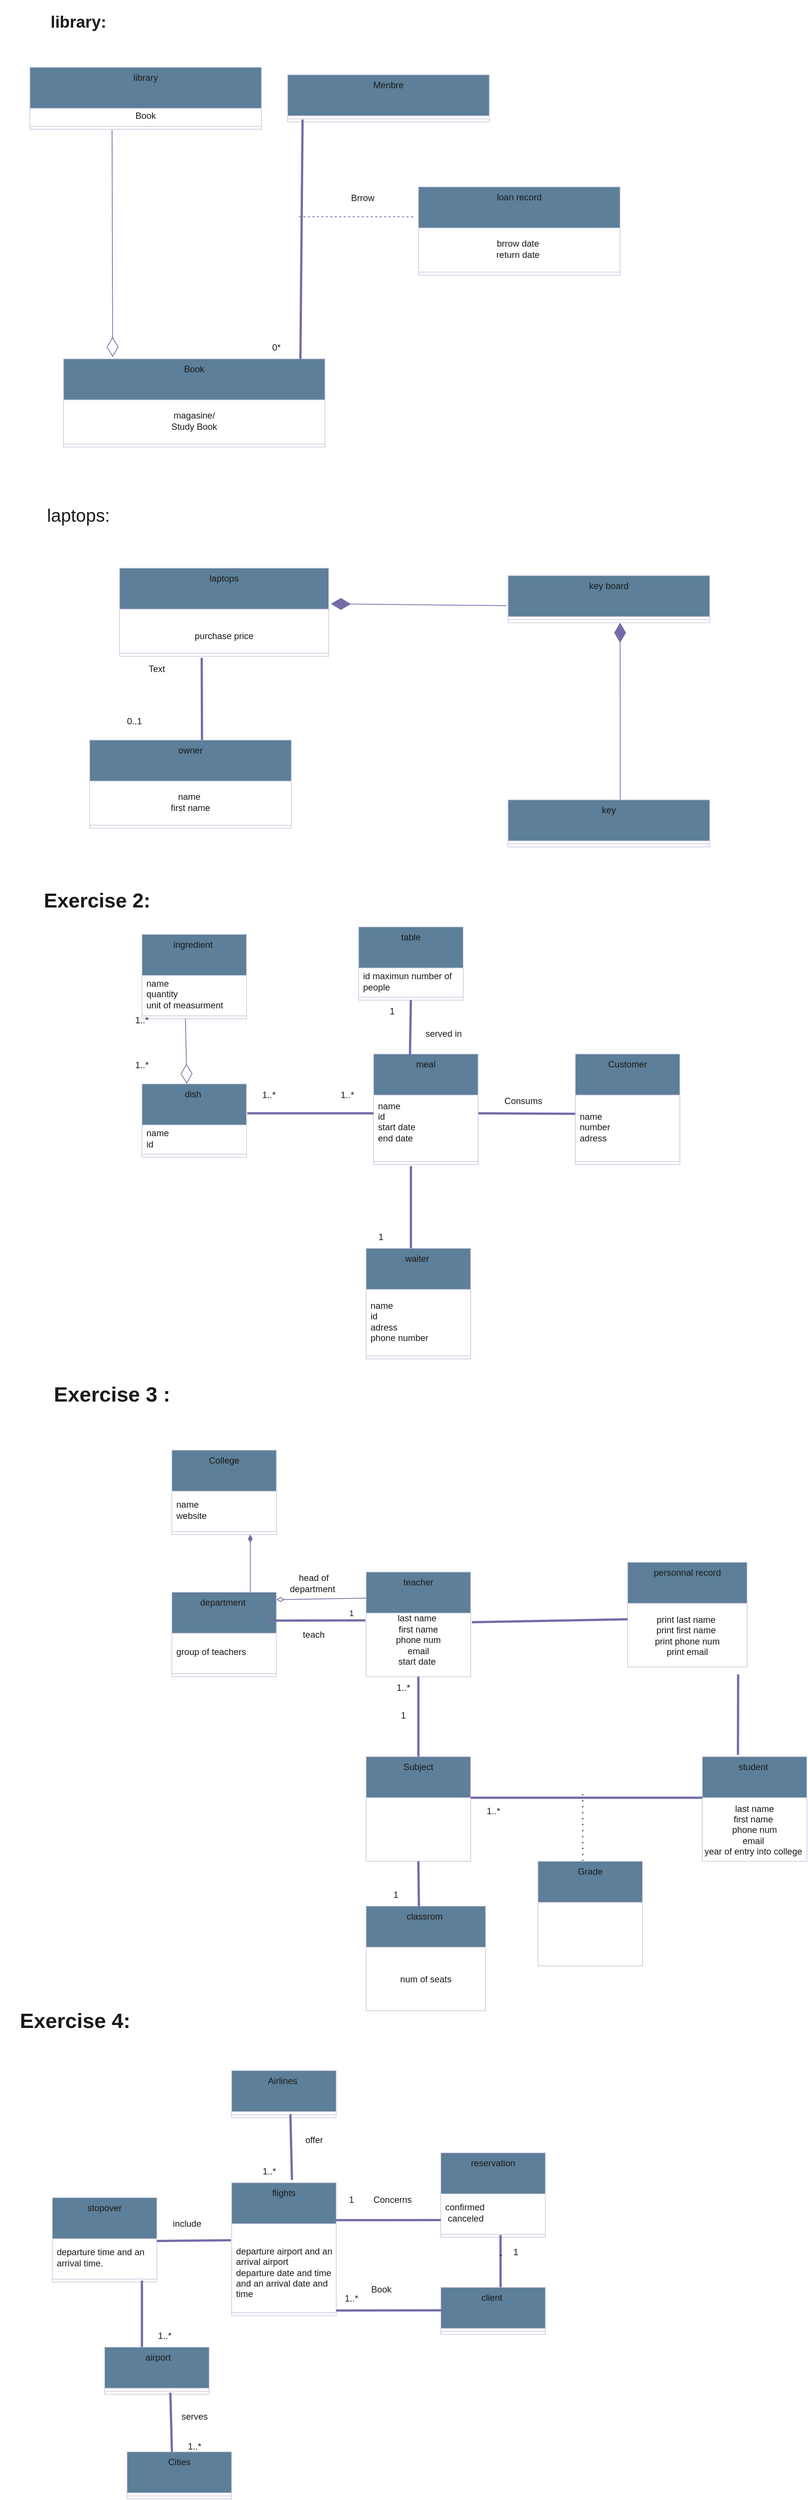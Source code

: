 <mxfile version="28.1.2">
  <diagram name="Page-1" id="MTLl3sZyxJ7mdpb-O7oY">
    <mxGraphModel dx="1294" dy="912" grid="1" gridSize="10" guides="1" tooltips="1" connect="1" arrows="1" fold="1" page="1" pageScale="1" pageWidth="22200" pageHeight="11600" math="0" shadow="0">
      <root>
        <mxCell id="0" />
        <mxCell id="1" parent="0" />
        <mxCell id="fNg0JsLdywj-r3i3CZQy-13" value="library" style="swimlane;fontStyle=0;align=center;verticalAlign=top;childLayout=stackLayout;horizontal=1;startSize=55;horizontalStack=0;resizeParent=1;resizeParentMax=0;resizeLast=0;collapsible=0;marginBottom=0;html=1;whiteSpace=wrap;labelBackgroundColor=none;fillColor=#5D7F99;strokeColor=#D0CEE2;fontColor=#1A1A1A;" vertex="1" parent="1">
          <mxGeometry x="450" y="160" width="310" height="83" as="geometry" />
        </mxCell>
        <mxCell id="fNg0JsLdywj-r3i3CZQy-14" value="Book" style="text;html=1;strokeColor=none;fillColor=none;align=center;verticalAlign=middle;spacingLeft=4;spacingRight=4;overflow=hidden;rotatable=0;points=[[0,0.5],[1,0.5]];portConstraint=eastwest;whiteSpace=wrap;labelBackgroundColor=none;fontColor=#1A1A1A;" vertex="1" parent="fNg0JsLdywj-r3i3CZQy-13">
          <mxGeometry y="55" width="310" height="20" as="geometry" />
        </mxCell>
        <mxCell id="fNg0JsLdywj-r3i3CZQy-18" value="" style="line;strokeWidth=1;fillColor=none;align=left;verticalAlign=middle;spacingTop=-1;spacingLeft=3;spacingRight=3;rotatable=0;labelPosition=right;points=[];portConstraint=eastwest;labelBackgroundColor=none;strokeColor=#D0CEE2;fontColor=#1A1A1A;" vertex="1" parent="fNg0JsLdywj-r3i3CZQy-13">
          <mxGeometry y="75" width="310" height="8" as="geometry" />
        </mxCell>
        <mxCell id="fNg0JsLdywj-r3i3CZQy-31" value="Book" style="swimlane;fontStyle=0;align=center;verticalAlign=top;childLayout=stackLayout;horizontal=1;startSize=55;horizontalStack=0;resizeParent=1;resizeParentMax=0;resizeLast=0;collapsible=0;marginBottom=0;html=1;whiteSpace=wrap;labelBackgroundColor=none;fillColor=#5D7F99;strokeColor=#D0CEE2;fontColor=#1A1A1A;" vertex="1" parent="1">
          <mxGeometry x="495" y="550" width="350" height="118" as="geometry" />
        </mxCell>
        <mxCell id="fNg0JsLdywj-r3i3CZQy-32" value="magasine/&lt;div&gt;Study Book&lt;/div&gt;" style="text;html=1;strokeColor=none;fillColor=none;align=center;verticalAlign=middle;spacingLeft=4;spacingRight=4;overflow=hidden;rotatable=0;points=[[0,0.5],[1,0.5]];portConstraint=eastwest;whiteSpace=wrap;labelBackgroundColor=none;fontColor=#1A1A1A;" vertex="1" parent="fNg0JsLdywj-r3i3CZQy-31">
          <mxGeometry y="55" width="350" height="55" as="geometry" />
        </mxCell>
        <mxCell id="fNg0JsLdywj-r3i3CZQy-33" value="" style="line;strokeWidth=1;fillColor=none;align=left;verticalAlign=middle;spacingTop=-1;spacingLeft=3;spacingRight=3;rotatable=0;labelPosition=right;points=[];portConstraint=eastwest;labelBackgroundColor=none;strokeColor=#D0CEE2;fontColor=#1A1A1A;" vertex="1" parent="fNg0JsLdywj-r3i3CZQy-31">
          <mxGeometry y="110" width="350" height="8" as="geometry" />
        </mxCell>
        <mxCell id="fNg0JsLdywj-r3i3CZQy-36" value="Menbre" style="swimlane;fontStyle=0;align=center;verticalAlign=top;childLayout=stackLayout;horizontal=1;startSize=55;horizontalStack=0;resizeParent=1;resizeParentMax=0;resizeLast=0;collapsible=0;marginBottom=0;html=1;whiteSpace=wrap;labelBackgroundColor=none;fillColor=#5D7F99;strokeColor=#D0CEE2;fontColor=#1A1A1A;" vertex="1" parent="1">
          <mxGeometry x="795" y="170" width="270" height="63" as="geometry" />
        </mxCell>
        <mxCell id="fNg0JsLdywj-r3i3CZQy-38" value="" style="line;strokeWidth=1;fillColor=none;align=left;verticalAlign=middle;spacingTop=-1;spacingLeft=3;spacingRight=3;rotatable=0;labelPosition=right;points=[];portConstraint=eastwest;labelBackgroundColor=none;strokeColor=#D0CEE2;fontColor=#1A1A1A;" vertex="1" parent="fNg0JsLdywj-r3i3CZQy-36">
          <mxGeometry y="55" width="270" height="8" as="geometry" />
        </mxCell>
        <mxCell id="fNg0JsLdywj-r3i3CZQy-43" value="" style="endArrow=none;startArrow=none;endFill=0;startFill=0;endSize=8;html=1;verticalAlign=bottom;labelBackgroundColor=none;strokeWidth=3;rounded=0;entryX=0.074;entryY=0.625;entryDx=0;entryDy=0;entryPerimeter=0;strokeColor=#736CA8;fontColor=default;exitX=0.906;exitY=0.002;exitDx=0;exitDy=0;exitPerimeter=0;" edge="1" parent="1" source="fNg0JsLdywj-r3i3CZQy-31" target="fNg0JsLdywj-r3i3CZQy-38">
          <mxGeometry width="160" relative="1" as="geometry">
            <mxPoint x="800" y="540" as="sourcePoint" />
            <mxPoint x="1084.32" y="408.66" as="targetPoint" />
            <Array as="points" />
          </mxGeometry>
        </mxCell>
        <mxCell id="fNg0JsLdywj-r3i3CZQy-45" value="0*" style="text;html=1;align=center;verticalAlign=middle;whiteSpace=wrap;rounded=0;labelBackgroundColor=none;fontColor=#1A1A1A;" vertex="1" parent="1">
          <mxGeometry x="750" y="520" width="60" height="30" as="geometry" />
        </mxCell>
        <mxCell id="fNg0JsLdywj-r3i3CZQy-46" value="loan record" style="swimlane;fontStyle=0;align=center;verticalAlign=top;childLayout=stackLayout;horizontal=1;startSize=55;horizontalStack=0;resizeParent=1;resizeParentMax=0;resizeLast=0;collapsible=0;marginBottom=0;html=1;whiteSpace=wrap;labelBackgroundColor=none;fillColor=#5D7F99;strokeColor=#D0CEE2;fontColor=#1A1A1A;" vertex="1" parent="1">
          <mxGeometry x="970" y="320" width="270" height="118" as="geometry" />
        </mxCell>
        <mxCell id="fNg0JsLdywj-r3i3CZQy-47" value="brrow date&amp;nbsp;&lt;div&gt;return date&amp;nbsp;&lt;/div&gt;" style="text;html=1;strokeColor=none;fillColor=none;align=center;verticalAlign=middle;spacingLeft=4;spacingRight=4;overflow=hidden;rotatable=0;points=[[0,0.5],[1,0.5]];portConstraint=eastwest;whiteSpace=wrap;labelBackgroundColor=none;fontColor=#1A1A1A;" vertex="1" parent="fNg0JsLdywj-r3i3CZQy-46">
          <mxGeometry y="55" width="270" height="55" as="geometry" />
        </mxCell>
        <mxCell id="fNg0JsLdywj-r3i3CZQy-48" value="" style="line;strokeWidth=1;fillColor=none;align=left;verticalAlign=middle;spacingTop=-1;spacingLeft=3;spacingRight=3;rotatable=0;labelPosition=right;points=[];portConstraint=eastwest;labelBackgroundColor=none;strokeColor=#D0CEE2;fontColor=#1A1A1A;" vertex="1" parent="fNg0JsLdywj-r3i3CZQy-46">
          <mxGeometry y="110" width="270" height="8" as="geometry" />
        </mxCell>
        <mxCell id="fNg0JsLdywj-r3i3CZQy-51" value="&lt;font style=&quot;font-size: 24px;&quot;&gt;laptops:&lt;/font&gt;" style="text;html=1;align=center;verticalAlign=middle;whiteSpace=wrap;rounded=0;labelBackgroundColor=none;fontColor=#1A1A1A;" vertex="1" parent="1">
          <mxGeometry x="410" y="730" width="210" height="60" as="geometry" />
        </mxCell>
        <mxCell id="fNg0JsLdywj-r3i3CZQy-59" value="laptops" style="swimlane;fontStyle=0;align=center;verticalAlign=top;childLayout=stackLayout;horizontal=1;startSize=55;horizontalStack=0;resizeParent=1;resizeParentMax=0;resizeLast=0;collapsible=0;marginBottom=0;html=1;whiteSpace=wrap;labelBackgroundColor=none;fillColor=#5D7F99;strokeColor=#D0CEE2;fontColor=#1A1A1A;" vertex="1" parent="1">
          <mxGeometry x="570" y="830" width="280" height="118" as="geometry" />
        </mxCell>
        <mxCell id="fNg0JsLdywj-r3i3CZQy-60" value="&lt;br&gt;&lt;div&gt;purchase price&lt;/div&gt;" style="text;html=1;strokeColor=none;fillColor=none;align=center;verticalAlign=middle;spacingLeft=4;spacingRight=4;overflow=hidden;rotatable=0;points=[[0,0.5],[1,0.5]];portConstraint=eastwest;whiteSpace=wrap;labelBackgroundColor=none;fontColor=#1A1A1A;" vertex="1" parent="fNg0JsLdywj-r3i3CZQy-59">
          <mxGeometry y="55" width="280" height="55" as="geometry" />
        </mxCell>
        <mxCell id="fNg0JsLdywj-r3i3CZQy-61" value="" style="line;strokeWidth=1;fillColor=none;align=left;verticalAlign=middle;spacingTop=-1;spacingLeft=3;spacingRight=3;rotatable=0;labelPosition=right;points=[];portConstraint=eastwest;labelBackgroundColor=none;strokeColor=#D0CEE2;fontColor=#1A1A1A;" vertex="1" parent="fNg0JsLdywj-r3i3CZQy-59">
          <mxGeometry y="110" width="280" height="8" as="geometry" />
        </mxCell>
        <mxCell id="fNg0JsLdywj-r3i3CZQy-65" value="owner" style="swimlane;fontStyle=0;align=center;verticalAlign=top;childLayout=stackLayout;horizontal=1;startSize=55;horizontalStack=0;resizeParent=1;resizeParentMax=0;resizeLast=0;collapsible=0;marginBottom=0;html=1;whiteSpace=wrap;labelBackgroundColor=none;fillColor=#5D7F99;strokeColor=#D0CEE2;fontColor=#1A1A1A;" vertex="1" parent="1">
          <mxGeometry x="530" y="1060" width="270" height="118" as="geometry" />
        </mxCell>
        <mxCell id="fNg0JsLdywj-r3i3CZQy-66" value="name&amp;nbsp;&lt;div&gt;first name&lt;/div&gt;" style="text;html=1;strokeColor=none;fillColor=none;align=center;verticalAlign=middle;spacingLeft=4;spacingRight=4;overflow=hidden;rotatable=0;points=[[0,0.5],[1,0.5]];portConstraint=eastwest;whiteSpace=wrap;labelBackgroundColor=none;fontColor=#1A1A1A;" vertex="1" parent="fNg0JsLdywj-r3i3CZQy-65">
          <mxGeometry y="55" width="270" height="55" as="geometry" />
        </mxCell>
        <mxCell id="fNg0JsLdywj-r3i3CZQy-67" value="" style="line;strokeWidth=1;fillColor=none;align=left;verticalAlign=middle;spacingTop=-1;spacingLeft=3;spacingRight=3;rotatable=0;labelPosition=right;points=[];portConstraint=eastwest;labelBackgroundColor=none;strokeColor=#D0CEE2;fontColor=#1A1A1A;" vertex="1" parent="fNg0JsLdywj-r3i3CZQy-65">
          <mxGeometry y="110" width="270" height="8" as="geometry" />
        </mxCell>
        <mxCell id="fNg0JsLdywj-r3i3CZQy-68" value="" style="endArrow=none;startArrow=none;endFill=0;startFill=0;endSize=8;html=1;verticalAlign=bottom;labelBackgroundColor=none;strokeWidth=3;rounded=0;exitX=0.557;exitY=0;exitDx=0;exitDy=0;exitPerimeter=0;strokeColor=#736CA8;fontColor=default;" edge="1" parent="1" source="fNg0JsLdywj-r3i3CZQy-65">
          <mxGeometry width="160" relative="1" as="geometry">
            <mxPoint x="570" y="1030" as="sourcePoint" />
            <mxPoint x="680" y="950" as="targetPoint" />
          </mxGeometry>
        </mxCell>
        <mxCell id="fNg0JsLdywj-r3i3CZQy-69" value="key board" style="swimlane;fontStyle=0;align=center;verticalAlign=top;childLayout=stackLayout;horizontal=1;startSize=55;horizontalStack=0;resizeParent=1;resizeParentMax=0;resizeLast=0;collapsible=0;marginBottom=0;html=1;whiteSpace=wrap;labelBackgroundColor=none;fillColor=#5D7F99;strokeColor=#D0CEE2;fontColor=#1A1A1A;" vertex="1" parent="1">
          <mxGeometry x="1090" y="840" width="270" height="63" as="geometry" />
        </mxCell>
        <mxCell id="fNg0JsLdywj-r3i3CZQy-71" value="" style="line;strokeWidth=1;fillColor=none;align=left;verticalAlign=middle;spacingTop=-1;spacingLeft=3;spacingRight=3;rotatable=0;labelPosition=right;points=[];portConstraint=eastwest;labelBackgroundColor=none;strokeColor=#D0CEE2;fontColor=#1A1A1A;" vertex="1" parent="fNg0JsLdywj-r3i3CZQy-69">
          <mxGeometry y="55" width="270" height="8" as="geometry" />
        </mxCell>
        <mxCell id="fNg0JsLdywj-r3i3CZQy-73" value="0..1" style="text;html=1;align=center;verticalAlign=middle;whiteSpace=wrap;rounded=0;labelBackgroundColor=none;fontColor=#1A1A1A;" vertex="1" parent="1">
          <mxGeometry x="560" y="1020" width="60" height="30" as="geometry" />
        </mxCell>
        <mxCell id="fNg0JsLdywj-r3i3CZQy-97" value="&lt;font style=&quot;font-size: 27px;&quot;&gt;&lt;b style=&quot;&quot;&gt;Exercise 2:&lt;/b&gt;&lt;/font&gt;" style="text;html=1;align=center;verticalAlign=middle;whiteSpace=wrap;rounded=0;fontColor=#1A1A1A;labelBackgroundColor=none;" vertex="1" parent="1">
          <mxGeometry x="450" y="1230" width="180" height="90" as="geometry" />
        </mxCell>
        <mxCell id="fNg0JsLdywj-r3i3CZQy-98" value="&lt;font style=&quot;font-size: 22px;&quot;&gt;&lt;b style=&quot;&quot;&gt;library:&lt;/b&gt;&lt;/font&gt;" style="text;html=1;align=center;verticalAlign=middle;whiteSpace=wrap;rounded=0;labelBackgroundColor=none;fontColor=#1A1A1A;" vertex="1" parent="1">
          <mxGeometry x="410" y="70" width="210" height="60" as="geometry" />
        </mxCell>
        <mxCell id="fNg0JsLdywj-r3i3CZQy-103" value="ingredient&amp;nbsp;" style="swimlane;fontStyle=0;align=center;verticalAlign=top;childLayout=stackLayout;horizontal=1;startSize=55;horizontalStack=0;resizeParent=1;resizeParentMax=0;resizeLast=0;collapsible=0;marginBottom=0;html=1;whiteSpace=wrap;strokeColor=#D0CEE2;fontColor=#1A1A1A;fillColor=#5D7F99;labelBackgroundColor=none;" vertex="1" parent="1">
          <mxGeometry x="600" y="1320" width="140" height="113" as="geometry" />
        </mxCell>
        <mxCell id="fNg0JsLdywj-r3i3CZQy-105" value="name&lt;div&gt;quantity&lt;/div&gt;&lt;div&gt;unit of measurment&amp;nbsp;&lt;/div&gt;" style="text;html=1;strokeColor=none;fillColor=none;align=left;verticalAlign=middle;spacingLeft=4;spacingRight=4;overflow=hidden;rotatable=0;points=[[0,0.5],[1,0.5]];portConstraint=eastwest;whiteSpace=wrap;fontColor=#1A1A1A;labelBackgroundColor=none;" vertex="1" parent="fNg0JsLdywj-r3i3CZQy-103">
          <mxGeometry y="55" width="140" height="50" as="geometry" />
        </mxCell>
        <mxCell id="fNg0JsLdywj-r3i3CZQy-108" value="" style="line;strokeWidth=1;fillColor=none;align=left;verticalAlign=middle;spacingTop=-1;spacingLeft=3;spacingRight=3;rotatable=0;labelPosition=right;points=[];portConstraint=eastwest;strokeColor=#D0CEE2;fontColor=#1A1A1A;labelBackgroundColor=none;" vertex="1" parent="fNg0JsLdywj-r3i3CZQy-103">
          <mxGeometry y="105" width="140" height="8" as="geometry" />
        </mxCell>
        <mxCell id="fNg0JsLdywj-r3i3CZQy-111" value="Text" style="text;html=1;align=center;verticalAlign=middle;whiteSpace=wrap;rounded=0;fontColor=#1A1A1A;labelBackgroundColor=none;" vertex="1" parent="1">
          <mxGeometry x="590" y="950" width="60" height="30" as="geometry" />
        </mxCell>
        <mxCell id="fNg0JsLdywj-r3i3CZQy-112" value="key" style="swimlane;fontStyle=0;align=center;verticalAlign=top;childLayout=stackLayout;horizontal=1;startSize=55;horizontalStack=0;resizeParent=1;resizeParentMax=0;resizeLast=0;collapsible=0;marginBottom=0;html=1;whiteSpace=wrap;labelBackgroundColor=none;fillColor=#5D7F99;strokeColor=#D0CEE2;fontColor=#1A1A1A;" vertex="1" parent="1">
          <mxGeometry x="1090" y="1140" width="270" height="63" as="geometry" />
        </mxCell>
        <mxCell id="fNg0JsLdywj-r3i3CZQy-113" value="" style="line;strokeWidth=1;fillColor=none;align=left;verticalAlign=middle;spacingTop=-1;spacingLeft=3;spacingRight=3;rotatable=0;labelPosition=right;points=[];portConstraint=eastwest;labelBackgroundColor=none;strokeColor=#D0CEE2;fontColor=#1A1A1A;" vertex="1" parent="fNg0JsLdywj-r3i3CZQy-112">
          <mxGeometry y="55" width="270" height="8" as="geometry" />
        </mxCell>
        <mxCell id="fNg0JsLdywj-r3i3CZQy-115" value="" style="endArrow=diamondThin;endFill=1;endSize=24;html=1;rounded=0;exitX=0.556;exitY=0;exitDx=0;exitDy=0;exitPerimeter=0;labelBackgroundColor=none;strokeColor=#736CA8;fontColor=default;" edge="1" parent="1" source="fNg0JsLdywj-r3i3CZQy-112">
          <mxGeometry width="160" relative="1" as="geometry">
            <mxPoint x="1261" y="1255" as="sourcePoint" />
            <mxPoint x="1240" y="903" as="targetPoint" />
          </mxGeometry>
        </mxCell>
        <mxCell id="fNg0JsLdywj-r3i3CZQy-116" value="" style="edgeLabel;html=1;align=center;verticalAlign=middle;resizable=0;points=[];strokeColor=#D0CEE2;fontColor=#1A1A1A;fillColor=#5D7F99;labelBackgroundColor=none;" vertex="1" connectable="0" parent="fNg0JsLdywj-r3i3CZQy-115">
          <mxGeometry x="-0.601" y="4" relative="1" as="geometry">
            <mxPoint as="offset" />
          </mxGeometry>
        </mxCell>
        <mxCell id="fNg0JsLdywj-r3i3CZQy-117" value="dish&amp;nbsp;" style="swimlane;fontStyle=0;align=center;verticalAlign=top;childLayout=stackLayout;horizontal=1;startSize=55;horizontalStack=0;resizeParent=1;resizeParentMax=0;resizeLast=0;collapsible=0;marginBottom=0;html=1;whiteSpace=wrap;strokeColor=#D0CEE2;fontColor=#1A1A1A;fillColor=#5D7F99;labelBackgroundColor=none;" vertex="1" parent="1">
          <mxGeometry x="600" y="1520" width="140" height="98" as="geometry" />
        </mxCell>
        <mxCell id="fNg0JsLdywj-r3i3CZQy-118" value="name&lt;div&gt;id&lt;/div&gt;" style="text;html=1;strokeColor=none;fillColor=none;align=left;verticalAlign=middle;spacingLeft=4;spacingRight=4;overflow=hidden;rotatable=0;points=[[0,0.5],[1,0.5]];portConstraint=eastwest;whiteSpace=wrap;fontColor=#1A1A1A;labelBackgroundColor=none;" vertex="1" parent="fNg0JsLdywj-r3i3CZQy-117">
          <mxGeometry y="55" width="140" height="35" as="geometry" />
        </mxCell>
        <mxCell id="fNg0JsLdywj-r3i3CZQy-119" value="" style="line;strokeWidth=1;fillColor=none;align=left;verticalAlign=middle;spacingTop=-1;spacingLeft=3;spacingRight=3;rotatable=0;labelPosition=right;points=[];portConstraint=eastwest;strokeColor=#D0CEE2;fontColor=#1A1A1A;labelBackgroundColor=none;" vertex="1" parent="fNg0JsLdywj-r3i3CZQy-117">
          <mxGeometry y="90" width="140" height="8" as="geometry" />
        </mxCell>
        <mxCell id="fNg0JsLdywj-r3i3CZQy-123" value="1..*" style="text;html=1;align=center;verticalAlign=middle;whiteSpace=wrap;rounded=0;fontColor=#1A1A1A;labelBackgroundColor=none;" vertex="1" parent="1">
          <mxGeometry x="570" y="1420" width="60" height="30" as="geometry" />
        </mxCell>
        <mxCell id="fNg0JsLdywj-r3i3CZQy-124" value="meal" style="swimlane;fontStyle=0;align=center;verticalAlign=top;childLayout=stackLayout;horizontal=1;startSize=55;horizontalStack=0;resizeParent=1;resizeParentMax=0;resizeLast=0;collapsible=0;marginBottom=0;html=1;whiteSpace=wrap;strokeColor=#D0CEE2;fontColor=#1A1A1A;fillColor=#5D7F99;labelBackgroundColor=none;" vertex="1" parent="1">
          <mxGeometry x="910" y="1480" width="140" height="148" as="geometry" />
        </mxCell>
        <mxCell id="fNg0JsLdywj-r3i3CZQy-125" value="name&lt;div&gt;id&lt;/div&gt;&lt;div&gt;start date&amp;nbsp;&lt;/div&gt;&lt;div&gt;end date&amp;nbsp;&lt;/div&gt;&lt;div&gt;&lt;br&gt;&lt;/div&gt;" style="text;html=1;strokeColor=none;fillColor=none;align=left;verticalAlign=middle;spacingLeft=4;spacingRight=4;overflow=hidden;rotatable=0;points=[[0,0.5],[1,0.5]];portConstraint=eastwest;whiteSpace=wrap;fontColor=#1A1A1A;labelBackgroundColor=none;" vertex="1" parent="fNg0JsLdywj-r3i3CZQy-124">
          <mxGeometry y="55" width="140" height="85" as="geometry" />
        </mxCell>
        <mxCell id="fNg0JsLdywj-r3i3CZQy-126" value="" style="line;strokeWidth=1;fillColor=none;align=left;verticalAlign=middle;spacingTop=-1;spacingLeft=3;spacingRight=3;rotatable=0;labelPosition=right;points=[];portConstraint=eastwest;strokeColor=#D0CEE2;fontColor=#1A1A1A;labelBackgroundColor=none;" vertex="1" parent="fNg0JsLdywj-r3i3CZQy-124">
          <mxGeometry y="140" width="140" height="8" as="geometry" />
        </mxCell>
        <mxCell id="fNg0JsLdywj-r3i3CZQy-127" value="" style="endArrow=none;startArrow=none;endFill=0;startFill=0;endSize=8;html=1;verticalAlign=bottom;labelBackgroundColor=none;strokeWidth=3;rounded=0;strokeColor=#736CA8;fontColor=default;exitX=1.007;exitY=0.402;exitDx=0;exitDy=0;entryX=0;entryY=0.287;entryDx=0;entryDy=0;entryPerimeter=0;exitPerimeter=0;" edge="1" parent="1" source="fNg0JsLdywj-r3i3CZQy-117" target="fNg0JsLdywj-r3i3CZQy-125">
          <mxGeometry width="160" relative="1" as="geometry">
            <mxPoint x="780" y="1530" as="sourcePoint" />
            <mxPoint x="940" y="1530" as="targetPoint" />
          </mxGeometry>
        </mxCell>
        <mxCell id="fNg0JsLdywj-r3i3CZQy-128" value="1..*" style="text;html=1;align=center;verticalAlign=middle;whiteSpace=wrap;rounded=0;fontColor=#1A1A1A;labelBackgroundColor=none;" vertex="1" parent="1">
          <mxGeometry x="740" y="1520" width="60" height="30" as="geometry" />
        </mxCell>
        <mxCell id="fNg0JsLdywj-r3i3CZQy-129" value="table" style="swimlane;fontStyle=0;align=center;verticalAlign=top;childLayout=stackLayout;horizontal=1;startSize=55;horizontalStack=0;resizeParent=1;resizeParentMax=0;resizeLast=0;collapsible=0;marginBottom=0;html=1;whiteSpace=wrap;strokeColor=#D0CEE2;fontColor=#1A1A1A;fillColor=#5D7F99;labelBackgroundColor=none;" vertex="1" parent="1">
          <mxGeometry x="890" y="1310" width="140" height="98" as="geometry" />
        </mxCell>
        <mxCell id="fNg0JsLdywj-r3i3CZQy-130" value="id maximun number of people&amp;nbsp;" style="text;html=1;strokeColor=none;fillColor=none;align=left;verticalAlign=middle;spacingLeft=4;spacingRight=4;overflow=hidden;rotatable=0;points=[[0,0.5],[1,0.5]];portConstraint=eastwest;whiteSpace=wrap;fontColor=#1A1A1A;labelBackgroundColor=none;" vertex="1" parent="fNg0JsLdywj-r3i3CZQy-129">
          <mxGeometry y="55" width="140" height="35" as="geometry" />
        </mxCell>
        <mxCell id="fNg0JsLdywj-r3i3CZQy-131" value="" style="line;strokeWidth=1;fillColor=none;align=left;verticalAlign=middle;spacingTop=-1;spacingLeft=3;spacingRight=3;rotatable=0;labelPosition=right;points=[];portConstraint=eastwest;strokeColor=#D0CEE2;fontColor=#1A1A1A;labelBackgroundColor=none;" vertex="1" parent="fNg0JsLdywj-r3i3CZQy-129">
          <mxGeometry y="90" width="140" height="8" as="geometry" />
        </mxCell>
        <mxCell id="fNg0JsLdywj-r3i3CZQy-135" value="1..*" style="text;html=1;align=center;verticalAlign=middle;whiteSpace=wrap;rounded=0;fontColor=#1A1A1A;labelBackgroundColor=none;" vertex="1" parent="1">
          <mxGeometry x="570" y="1480" width="60" height="30" as="geometry" />
        </mxCell>
        <mxCell id="fNg0JsLdywj-r3i3CZQy-136" value="" style="endArrow=none;startArrow=none;endFill=0;startFill=0;endSize=8;html=1;verticalAlign=bottom;labelBackgroundColor=none;strokeWidth=3;rounded=0;strokeColor=#736CA8;fontColor=default;exitX=0.348;exitY=0.011;exitDx=0;exitDy=0;exitPerimeter=0;" edge="1" parent="1" source="fNg0JsLdywj-r3i3CZQy-124" target="fNg0JsLdywj-r3i3CZQy-131">
          <mxGeometry width="160" relative="1" as="geometry">
            <mxPoint x="960" y="1470" as="sourcePoint" />
            <mxPoint x="1058" y="1440" as="targetPoint" />
          </mxGeometry>
        </mxCell>
        <mxCell id="fNg0JsLdywj-r3i3CZQy-138" value="waiter&amp;nbsp;" style="swimlane;fontStyle=0;align=center;verticalAlign=top;childLayout=stackLayout;horizontal=1;startSize=55;horizontalStack=0;resizeParent=1;resizeParentMax=0;resizeLast=0;collapsible=0;marginBottom=0;html=1;whiteSpace=wrap;strokeColor=#D0CEE2;fontColor=#1A1A1A;fillColor=#5D7F99;labelBackgroundColor=none;" vertex="1" parent="1">
          <mxGeometry x="900" y="1740" width="140" height="148" as="geometry" />
        </mxCell>
        <mxCell id="fNg0JsLdywj-r3i3CZQy-139" value="name&lt;div&gt;id&lt;/div&gt;&lt;div&gt;adress&lt;/div&gt;&lt;div&gt;phone number&lt;/div&gt;" style="text;html=1;strokeColor=none;fillColor=none;align=left;verticalAlign=middle;spacingLeft=4;spacingRight=4;overflow=hidden;rotatable=0;points=[[0,0.5],[1,0.5]];portConstraint=eastwest;whiteSpace=wrap;fontColor=#1A1A1A;labelBackgroundColor=none;" vertex="1" parent="fNg0JsLdywj-r3i3CZQy-138">
          <mxGeometry y="55" width="140" height="85" as="geometry" />
        </mxCell>
        <mxCell id="fNg0JsLdywj-r3i3CZQy-140" value="" style="line;strokeWidth=1;fillColor=none;align=left;verticalAlign=middle;spacingTop=-1;spacingLeft=3;spacingRight=3;rotatable=0;labelPosition=right;points=[];portConstraint=eastwest;strokeColor=#D0CEE2;fontColor=#1A1A1A;labelBackgroundColor=none;" vertex="1" parent="fNg0JsLdywj-r3i3CZQy-138">
          <mxGeometry y="140" width="140" height="8" as="geometry" />
        </mxCell>
        <mxCell id="fNg0JsLdywj-r3i3CZQy-141" value="1" style="text;html=1;align=center;verticalAlign=middle;whiteSpace=wrap;rounded=0;fontColor=#1A1A1A;labelBackgroundColor=none;" vertex="1" parent="1">
          <mxGeometry x="890" y="1710" width="60" height="30" as="geometry" />
        </mxCell>
        <mxCell id="fNg0JsLdywj-r3i3CZQy-142" value="1..*" style="text;html=1;align=center;verticalAlign=middle;whiteSpace=wrap;rounded=0;fontColor=#1A1A1A;labelBackgroundColor=none;" vertex="1" parent="1">
          <mxGeometry x="845" y="1520" width="60" height="30" as="geometry" />
        </mxCell>
        <mxCell id="fNg0JsLdywj-r3i3CZQy-143" value="Customer" style="swimlane;fontStyle=0;align=center;verticalAlign=top;childLayout=stackLayout;horizontal=1;startSize=55;horizontalStack=0;resizeParent=1;resizeParentMax=0;resizeLast=0;collapsible=0;marginBottom=0;html=1;whiteSpace=wrap;strokeColor=#D0CEE2;fontColor=#1A1A1A;fillColor=#5D7F99;labelBackgroundColor=none;" vertex="1" parent="1">
          <mxGeometry x="1180" y="1480" width="140" height="148" as="geometry" />
        </mxCell>
        <mxCell id="fNg0JsLdywj-r3i3CZQy-144" value="name&amp;nbsp;&lt;div&gt;number&amp;nbsp;&lt;/div&gt;&lt;div&gt;adress&lt;/div&gt;" style="text;html=1;strokeColor=none;fillColor=none;align=left;verticalAlign=middle;spacingLeft=4;spacingRight=4;overflow=hidden;rotatable=0;points=[[0,0.5],[1,0.5]];portConstraint=eastwest;whiteSpace=wrap;fontColor=#1A1A1A;labelBackgroundColor=none;" vertex="1" parent="fNg0JsLdywj-r3i3CZQy-143">
          <mxGeometry y="55" width="140" height="85" as="geometry" />
        </mxCell>
        <mxCell id="fNg0JsLdywj-r3i3CZQy-145" value="" style="line;strokeWidth=1;fillColor=none;align=left;verticalAlign=middle;spacingTop=-1;spacingLeft=3;spacingRight=3;rotatable=0;labelPosition=right;points=[];portConstraint=eastwest;strokeColor=#D0CEE2;fontColor=#1A1A1A;labelBackgroundColor=none;" vertex="1" parent="fNg0JsLdywj-r3i3CZQy-143">
          <mxGeometry y="140" width="140" height="8" as="geometry" />
        </mxCell>
        <mxCell id="fNg0JsLdywj-r3i3CZQy-150" value="" style="endArrow=none;startArrow=none;endFill=0;startFill=0;endSize=8;html=1;verticalAlign=bottom;labelBackgroundColor=none;strokeWidth=3;rounded=0;strokeColor=#736CA8;fontColor=default;exitX=1.002;exitY=0.287;exitDx=0;exitDy=0;exitPerimeter=0;entryX=0;entryY=0.294;entryDx=0;entryDy=0;entryPerimeter=0;" edge="1" parent="1" source="fNg0JsLdywj-r3i3CZQy-125" target="fNg0JsLdywj-r3i3CZQy-144">
          <mxGeometry width="160" relative="1" as="geometry">
            <mxPoint x="1060" y="1553" as="sourcePoint" />
            <mxPoint x="1180" y="1550" as="targetPoint" />
          </mxGeometry>
        </mxCell>
        <mxCell id="fNg0JsLdywj-r3i3CZQy-151" value="&lt;b&gt;&lt;font style=&quot;font-size: 28px;&quot;&gt;Exercise 3 :&lt;/font&gt;&lt;/b&gt;" style="text;html=1;align=center;verticalAlign=middle;whiteSpace=wrap;rounded=0;fontColor=#1A1A1A;labelBackgroundColor=none;" vertex="1" parent="1">
          <mxGeometry x="470" y="1900" width="180" height="70" as="geometry" />
        </mxCell>
        <mxCell id="fNg0JsLdywj-r3i3CZQy-152" value="College" style="swimlane;fontStyle=0;align=center;verticalAlign=top;childLayout=stackLayout;horizontal=1;startSize=55;horizontalStack=0;resizeParent=1;resizeParentMax=0;resizeLast=0;collapsible=0;marginBottom=0;html=1;whiteSpace=wrap;strokeColor=#D0CEE2;fontColor=#1A1A1A;fillColor=#5D7F99;labelBackgroundColor=none;" vertex="1" parent="1">
          <mxGeometry x="640" y="2010" width="140" height="113" as="geometry" />
        </mxCell>
        <mxCell id="fNg0JsLdywj-r3i3CZQy-153" value="name&lt;div&gt;website&amp;nbsp;&lt;/div&gt;" style="text;html=1;strokeColor=none;fillColor=none;align=left;verticalAlign=middle;spacingLeft=4;spacingRight=4;overflow=hidden;rotatable=0;points=[[0,0.5],[1,0.5]];portConstraint=eastwest;whiteSpace=wrap;fontColor=#1A1A1A;labelBackgroundColor=none;" vertex="1" parent="fNg0JsLdywj-r3i3CZQy-152">
          <mxGeometry y="55" width="140" height="50" as="geometry" />
        </mxCell>
        <mxCell id="fNg0JsLdywj-r3i3CZQy-154" value="" style="line;strokeWidth=1;fillColor=none;align=left;verticalAlign=middle;spacingTop=-1;spacingLeft=3;spacingRight=3;rotatable=0;labelPosition=right;points=[];portConstraint=eastwest;strokeColor=#D0CEE2;fontColor=#1A1A1A;labelBackgroundColor=none;" vertex="1" parent="fNg0JsLdywj-r3i3CZQy-152">
          <mxGeometry y="105" width="140" height="8" as="geometry" />
        </mxCell>
        <mxCell id="fNg0JsLdywj-r3i3CZQy-155" value="department&amp;nbsp;" style="swimlane;fontStyle=0;align=center;verticalAlign=top;childLayout=stackLayout;horizontal=1;startSize=55;horizontalStack=0;resizeParent=1;resizeParentMax=0;resizeLast=0;collapsible=0;marginBottom=0;html=1;whiteSpace=wrap;strokeColor=#D0CEE2;fontColor=#1A1A1A;fillColor=#5D7F99;labelBackgroundColor=none;" vertex="1" parent="1">
          <mxGeometry x="640" y="2200" width="140" height="113" as="geometry" />
        </mxCell>
        <mxCell id="fNg0JsLdywj-r3i3CZQy-156" value="group of teachers&amp;nbsp;" style="text;html=1;strokeColor=none;fillColor=none;align=left;verticalAlign=middle;spacingLeft=4;spacingRight=4;overflow=hidden;rotatable=0;points=[[0,0.5],[1,0.5]];portConstraint=eastwest;whiteSpace=wrap;fontColor=#1A1A1A;labelBackgroundColor=none;" vertex="1" parent="fNg0JsLdywj-r3i3CZQy-155">
          <mxGeometry y="55" width="140" height="50" as="geometry" />
        </mxCell>
        <mxCell id="fNg0JsLdywj-r3i3CZQy-157" value="" style="line;strokeWidth=1;fillColor=none;align=left;verticalAlign=middle;spacingTop=-1;spacingLeft=3;spacingRight=3;rotatable=0;labelPosition=right;points=[];portConstraint=eastwest;strokeColor=#D0CEE2;fontColor=#1A1A1A;labelBackgroundColor=none;" vertex="1" parent="fNg0JsLdywj-r3i3CZQy-155">
          <mxGeometry y="105" width="140" height="8" as="geometry" />
        </mxCell>
        <mxCell id="fNg0JsLdywj-r3i3CZQy-158" value="teacher" style="swimlane;fontStyle=0;align=center;verticalAlign=top;childLayout=stackLayout;horizontal=1;startSize=55;horizontalStack=0;resizeParent=1;resizeParentMax=0;resizeLast=0;collapsible=0;marginBottom=0;html=1;whiteSpace=wrap;strokeColor=#D0CEE2;fontColor=#1A1A1A;fillColor=#5D7F99;labelBackgroundColor=none;" vertex="1" parent="1">
          <mxGeometry x="900" y="2173" width="140" height="140" as="geometry" />
        </mxCell>
        <mxCell id="fNg0JsLdywj-r3i3CZQy-164" value="last name&amp;nbsp;&lt;div&gt;first name&lt;/div&gt;&lt;div&gt;phone num&lt;/div&gt;&lt;div&gt;email&lt;/div&gt;&lt;div&gt;start date&amp;nbsp;&lt;/div&gt;&lt;div&gt;&lt;div&gt;&lt;br&gt;&lt;/div&gt;&lt;/div&gt;" style="text;html=1;align=center;verticalAlign=middle;whiteSpace=wrap;rounded=0;fontColor=#1A1A1A;labelBackgroundColor=none;" vertex="1" parent="fNg0JsLdywj-r3i3CZQy-158">
          <mxGeometry y="55" width="140" height="85" as="geometry" />
        </mxCell>
        <mxCell id="fNg0JsLdywj-r3i3CZQy-165" value="Subject" style="swimlane;fontStyle=0;align=center;verticalAlign=top;childLayout=stackLayout;horizontal=1;startSize=55;horizontalStack=0;resizeParent=1;resizeParentMax=0;resizeLast=0;collapsible=0;marginBottom=0;html=1;whiteSpace=wrap;strokeColor=#D0CEE2;fontColor=#1A1A1A;fillColor=#5D7F99;labelBackgroundColor=none;" vertex="1" parent="1">
          <mxGeometry x="900" y="2420" width="140" height="140" as="geometry" />
        </mxCell>
        <mxCell id="fNg0JsLdywj-r3i3CZQy-166" value="&lt;div&gt;&lt;div&gt;&lt;br&gt;&lt;/div&gt;&lt;/div&gt;" style="text;html=1;align=center;verticalAlign=middle;whiteSpace=wrap;rounded=0;fontColor=#1A1A1A;labelBackgroundColor=none;" vertex="1" parent="fNg0JsLdywj-r3i3CZQy-165">
          <mxGeometry y="55" width="140" height="85" as="geometry" />
        </mxCell>
        <mxCell id="fNg0JsLdywj-r3i3CZQy-168" value="1" style="text;html=1;align=center;verticalAlign=middle;whiteSpace=wrap;rounded=0;fontColor=#1A1A1A;labelBackgroundColor=none;" vertex="1" parent="1">
          <mxGeometry x="905" y="1408" width="60" height="30" as="geometry" />
        </mxCell>
        <mxCell id="fNg0JsLdywj-r3i3CZQy-171" value="" style="endArrow=diamondThin;endFill=0;endSize=24;html=1;rounded=0;strokeColor=#736CA8;fontColor=default;exitX=0.416;exitY=0.969;exitDx=0;exitDy=0;exitPerimeter=0;labelBackgroundColor=none;" edge="1" parent="1" source="fNg0JsLdywj-r3i3CZQy-108">
          <mxGeometry width="160" relative="1" as="geometry">
            <mxPoint x="710" y="1680" as="sourcePoint" />
            <mxPoint x="660" y="1520" as="targetPoint" />
          </mxGeometry>
        </mxCell>
        <mxCell id="fNg0JsLdywj-r3i3CZQy-173" value="1" style="text;html=1;align=center;verticalAlign=middle;whiteSpace=wrap;rounded=0;fontColor=#1A1A1A;labelBackgroundColor=none;" vertex="1" parent="1">
          <mxGeometry x="920" y="2350" width="60" height="30" as="geometry" />
        </mxCell>
        <mxCell id="fNg0JsLdywj-r3i3CZQy-175" value="" style="endArrow=none;startArrow=none;endFill=0;startFill=0;endSize=8;html=1;verticalAlign=bottom;labelBackgroundColor=none;strokeWidth=3;rounded=0;strokeColor=#736CA8;fontColor=default;" edge="1" parent="1">
          <mxGeometry width="160" relative="1" as="geometry">
            <mxPoint x="960" y="1740" as="sourcePoint" />
            <mxPoint x="960" y="1630" as="targetPoint" />
          </mxGeometry>
        </mxCell>
        <mxCell id="fNg0JsLdywj-r3i3CZQy-179" value="student&amp;nbsp;" style="swimlane;fontStyle=0;align=center;verticalAlign=top;childLayout=stackLayout;horizontal=1;startSize=55;horizontalStack=0;resizeParent=1;resizeParentMax=0;resizeLast=0;collapsible=0;marginBottom=0;html=1;whiteSpace=wrap;strokeColor=#D0CEE2;fontColor=#1A1A1A;fillColor=#5D7F99;labelBackgroundColor=none;" vertex="1" parent="1">
          <mxGeometry x="1350" y="2420" width="140" height="140" as="geometry" />
        </mxCell>
        <mxCell id="fNg0JsLdywj-r3i3CZQy-180" value="&lt;div&gt;&lt;div&gt;last name&lt;/div&gt;&lt;/div&gt;&lt;div&gt;first name&amp;nbsp;&lt;/div&gt;&lt;div&gt;phone num&lt;/div&gt;&lt;div&gt;email&amp;nbsp;&lt;/div&gt;&lt;div&gt;year of entry into college&amp;nbsp;&lt;/div&gt;" style="text;html=1;align=center;verticalAlign=middle;whiteSpace=wrap;rounded=0;fontColor=#1A1A1A;labelBackgroundColor=none;" vertex="1" parent="fNg0JsLdywj-r3i3CZQy-179">
          <mxGeometry y="55" width="140" height="85" as="geometry" />
        </mxCell>
        <mxCell id="fNg0JsLdywj-r3i3CZQy-183" value="" style="endArrow=none;startArrow=diamondThin;endFill=0;startFill=1;html=1;verticalAlign=bottom;labelBackgroundColor=none;strokeWidth=1;startSize=8;endSize=8;rounded=0;strokeColor=#736CA8;fontColor=default;entryX=0.75;entryY=0;entryDx=0;entryDy=0;exitX=0.75;exitY=1;exitDx=0;exitDy=0;" edge="1" parent="1" source="fNg0JsLdywj-r3i3CZQy-152" target="fNg0JsLdywj-r3i3CZQy-155">
          <mxGeometry width="160" relative="1" as="geometry">
            <mxPoint x="670" y="2230" as="sourcePoint" />
            <mxPoint x="830" y="2230" as="targetPoint" />
          </mxGeometry>
        </mxCell>
        <mxCell id="fNg0JsLdywj-r3i3CZQy-185" value="" style="endArrow=none;startArrow=diamondThin;endFill=0;startFill=0;html=1;verticalAlign=bottom;labelBackgroundColor=none;strokeWidth=1;startSize=8;endSize=8;rounded=0;strokeColor=#736CA8;fontColor=default;entryX=0;entryY=0.25;entryDx=0;entryDy=0;" edge="1" parent="1" target="fNg0JsLdywj-r3i3CZQy-158">
          <mxGeometry width="160" relative="1" as="geometry">
            <mxPoint x="780" y="2210" as="sourcePoint" />
            <mxPoint x="940" y="2210" as="targetPoint" />
          </mxGeometry>
        </mxCell>
        <mxCell id="fNg0JsLdywj-r3i3CZQy-187" value="hea&lt;span style=&quot;color: rgba(0, 0, 0, 0); font-family: monospace; font-size: 0px; text-align: start; text-wrap-mode: nowrap;&quot;&gt;%3CmxGraphModel%3E%3Croot%3E%3CmxCell%20id%3D%220%22%2F%3E%3CmxCell%20id%3D%221%22%20parent%3D%220%22%2F%3E%3CmxCell%20id%3D%222%22%20value%3D%22%22%20style%3D%22endArrow%3Dnone%3BstartArrow%3DdiamondThin%3BendFill%3D0%3BstartFill%3D0%3Bhtml%3D1%3BverticalAlign%3Dbottom%3BlabelBackgroundColor%3Dnone%3BstrokeWidth%3D1%3BstartSize%3D8%3BendSize%3D8%3Brounded%3D0%3BstrokeColor%3D%23736CA8%3BfontColor%3D%231A1A1A%3BentryX%3D0%3BentryY%3D0.25%3BentryDx%3D0%3BentryDy%3D0%3B%22%20edge%3D%221%22%20parent%3D%221%22%3E%3CmxGeometry%20width%3D%22160%22%20relative%3D%221%22%20as%3D%22geometry%22%3E%3CmxPoint%20x%3D%22780%22%20y%3D%222210%22%20as%3D%22sourcePoint%22%2F%3E%3CmxPoint%20x%3D%22900%22%20y%3D%222208%22%20as%3D%22targetPoint%22%2F%3E%3C%2FmxGeometry%3E%3C%2FmxCell%3E%3C%2Froot%3E%3C%2FmxGraphModel%3E&lt;/span&gt;d of department&amp;nbsp;" style="text;html=1;align=center;verticalAlign=middle;whiteSpace=wrap;rounded=0;fontColor=#1A1A1A;labelBackgroundColor=none;" vertex="1" parent="1">
          <mxGeometry x="800" y="2173" width="60" height="30" as="geometry" />
        </mxCell>
        <mxCell id="fNg0JsLdywj-r3i3CZQy-188" value="teach" style="text;html=1;align=center;verticalAlign=middle;whiteSpace=wrap;rounded=0;fontColor=#1A1A1A;labelBackgroundColor=none;" vertex="1" parent="1">
          <mxGeometry x="800" y="2241.5" width="60" height="30" as="geometry" />
        </mxCell>
        <mxCell id="fNg0JsLdywj-r3i3CZQy-191" value="classrom&amp;nbsp;" style="swimlane;fontStyle=0;align=center;verticalAlign=top;childLayout=stackLayout;horizontal=1;startSize=55;horizontalStack=0;resizeParent=1;resizeParentMax=0;resizeLast=0;collapsible=0;marginBottom=0;html=1;whiteSpace=wrap;strokeColor=#D0CEE2;fontColor=#1A1A1A;fillColor=#5D7F99;labelBackgroundColor=none;" vertex="1" parent="1">
          <mxGeometry x="900" y="2620" width="160" height="140" as="geometry" />
        </mxCell>
        <mxCell id="fNg0JsLdywj-r3i3CZQy-192" value="num of seats" style="text;html=1;align=center;verticalAlign=middle;whiteSpace=wrap;rounded=0;fontColor=#1A1A1A;labelBackgroundColor=none;" vertex="1" parent="fNg0JsLdywj-r3i3CZQy-191">
          <mxGeometry y="55" width="160" height="85" as="geometry" />
        </mxCell>
        <mxCell id="fNg0JsLdywj-r3i3CZQy-193" value="" style="endArrow=none;startArrow=none;endFill=0;startFill=0;endSize=8;html=1;verticalAlign=bottom;labelBackgroundColor=none;strokeWidth=3;rounded=0;strokeColor=#736CA8;fontColor=default;entryX=0.5;entryY=1;entryDx=0;entryDy=0;exitX=0.442;exitY=0.015;exitDx=0;exitDy=0;exitPerimeter=0;" edge="1" parent="1" source="fNg0JsLdywj-r3i3CZQy-191" target="fNg0JsLdywj-r3i3CZQy-166">
          <mxGeometry width="160" relative="1" as="geometry">
            <mxPoint x="982" y="2602" as="sourcePoint" />
            <mxPoint x="950" y="2530" as="targetPoint" />
          </mxGeometry>
        </mxCell>
        <mxCell id="fNg0JsLdywj-r3i3CZQy-194" value="1" style="text;html=1;align=center;verticalAlign=middle;whiteSpace=wrap;rounded=0;fontColor=#1A1A1A;labelBackgroundColor=none;" vertex="1" parent="1">
          <mxGeometry x="910" y="2590" width="60" height="30" as="geometry" />
        </mxCell>
        <mxCell id="fNg0JsLdywj-r3i3CZQy-195" value="personnal record" style="swimlane;fontStyle=0;align=center;verticalAlign=top;childLayout=stackLayout;horizontal=1;startSize=55;horizontalStack=0;resizeParent=1;resizeParentMax=0;resizeLast=0;collapsible=0;marginBottom=0;html=1;whiteSpace=wrap;strokeColor=#D0CEE2;fontColor=#1A1A1A;fillColor=#5D7F99;labelBackgroundColor=none;" vertex="1" parent="1">
          <mxGeometry x="1250" y="2160" width="160" height="140" as="geometry" />
        </mxCell>
        <mxCell id="fNg0JsLdywj-r3i3CZQy-196" value="print last name&amp;nbsp;&lt;div&gt;print first name&amp;nbsp;&lt;/div&gt;&lt;div&gt;print phone num&lt;/div&gt;&lt;div&gt;print email&lt;/div&gt;" style="text;html=1;align=center;verticalAlign=middle;whiteSpace=wrap;rounded=0;fontColor=#1A1A1A;labelBackgroundColor=none;" vertex="1" parent="fNg0JsLdywj-r3i3CZQy-195">
          <mxGeometry y="55" width="160" height="85" as="geometry" />
        </mxCell>
        <mxCell id="fNg0JsLdywj-r3i3CZQy-199" value="" style="endArrow=none;startArrow=none;endFill=0;startFill=0;endSize=8;html=1;verticalAlign=bottom;labelBackgroundColor=none;strokeWidth=3;rounded=0;strokeColor=#736CA8;fontColor=default;entryX=0;entryY=0;entryDx=0;entryDy=0;exitX=1;exitY=0;exitDx=0;exitDy=0;" edge="1" parent="1" source="fNg0JsLdywj-r3i3CZQy-166" target="fNg0JsLdywj-r3i3CZQy-180">
          <mxGeometry width="160" relative="1" as="geometry">
            <mxPoint x="1091" y="2422" as="sourcePoint" />
            <mxPoint x="1090" y="2320" as="targetPoint" />
          </mxGeometry>
        </mxCell>
        <mxCell id="fNg0JsLdywj-r3i3CZQy-207" value="" style="endArrow=diamondThin;endFill=1;endSize=24;html=1;rounded=0;exitX=-0.008;exitY=0.639;exitDx=0;exitDy=0;exitPerimeter=0;entryX=1.01;entryY=0.405;entryDx=0;entryDy=0;labelBackgroundColor=none;strokeColor=#736CA8;fontColor=default;entryPerimeter=0;" edge="1" parent="1" source="fNg0JsLdywj-r3i3CZQy-69" target="fNg0JsLdywj-r3i3CZQy-59">
          <mxGeometry width="160" relative="1" as="geometry">
            <mxPoint x="1012" y="1017" as="sourcePoint" />
            <mxPoint x="930" y="780" as="targetPoint" />
          </mxGeometry>
        </mxCell>
        <mxCell id="fNg0JsLdywj-r3i3CZQy-208" value="" style="edgeLabel;html=1;align=center;verticalAlign=middle;resizable=0;points=[];strokeColor=#D0CEE2;fontColor=#1A1A1A;fillColor=#5D7F99;labelBackgroundColor=none;" vertex="1" connectable="0" parent="fNg0JsLdywj-r3i3CZQy-207">
          <mxGeometry x="-0.601" y="4" relative="1" as="geometry">
            <mxPoint as="offset" />
          </mxGeometry>
        </mxCell>
        <mxCell id="fNg0JsLdywj-r3i3CZQy-209" value="" style="endArrow=diamondThin;endFill=0;endSize=24;html=1;rounded=0;strokeColor=#736CA8;fontColor=default;entryX=0.188;entryY=-0.019;entryDx=0;entryDy=0;entryPerimeter=0;labelBackgroundColor=none;" edge="1" parent="1" target="fNg0JsLdywj-r3i3CZQy-31">
          <mxGeometry width="160" relative="1" as="geometry">
            <mxPoint x="560" y="244" as="sourcePoint" />
            <mxPoint x="702" y="527" as="targetPoint" />
          </mxGeometry>
        </mxCell>
        <mxCell id="fNg0JsLdywj-r3i3CZQy-210" value="Brrow" style="text;html=1;align=center;verticalAlign=middle;resizable=0;points=[];autosize=1;strokeColor=none;fillColor=none;fontColor=#1A1A1A;labelBackgroundColor=none;" vertex="1" parent="1">
          <mxGeometry x="870" y="320" width="50" height="30" as="geometry" />
        </mxCell>
        <mxCell id="fNg0JsLdywj-r3i3CZQy-211" value="" style="endArrow=none;dashed=1;html=1;rounded=0;strokeColor=#736CA8;fontColor=default;labelBackgroundColor=none;" edge="1" parent="1">
          <mxGeometry width="50" height="50" relative="1" as="geometry">
            <mxPoint x="810" y="360" as="sourcePoint" />
            <mxPoint x="966" y="360" as="targetPoint" />
          </mxGeometry>
        </mxCell>
        <mxCell id="fNg0JsLdywj-r3i3CZQy-213" value="served in&amp;nbsp;" style="text;html=1;align=center;verticalAlign=middle;resizable=0;points=[];autosize=1;strokeColor=none;fillColor=none;fontColor=#1A1A1A;labelBackgroundColor=none;" vertex="1" parent="1">
          <mxGeometry x="965" y="1438" width="80" height="30" as="geometry" />
        </mxCell>
        <mxCell id="fNg0JsLdywj-r3i3CZQy-214" value="Consums" style="text;html=1;align=center;verticalAlign=middle;resizable=0;points=[];autosize=1;strokeColor=none;fillColor=none;fontColor=#1A1A1A;labelBackgroundColor=none;" vertex="1" parent="1">
          <mxGeometry x="1075" y="1528" width="70" height="30" as="geometry" />
        </mxCell>
        <mxCell id="fNg0JsLdywj-r3i3CZQy-216" value="1..*" style="text;html=1;align=center;verticalAlign=middle;whiteSpace=wrap;rounded=0;fontColor=#1A1A1A;labelBackgroundColor=none;" vertex="1" parent="1">
          <mxGeometry x="920" y="2313" width="60" height="30" as="geometry" />
        </mxCell>
        <mxCell id="fNg0JsLdywj-r3i3CZQy-217" value="" style="endArrow=none;startArrow=none;endFill=0;startFill=0;endSize=8;html=1;verticalAlign=bottom;labelBackgroundColor=none;strokeWidth=3;rounded=0;strokeColor=#736CA8;fontColor=default;exitX=0.5;exitY=0;exitDx=0;exitDy=0;" edge="1" parent="1" source="fNg0JsLdywj-r3i3CZQy-165" target="fNg0JsLdywj-r3i3CZQy-164">
          <mxGeometry width="160" relative="1" as="geometry">
            <mxPoint x="970" y="2380" as="sourcePoint" />
            <mxPoint x="1070" y="2340" as="targetPoint" />
          </mxGeometry>
        </mxCell>
        <mxCell id="fNg0JsLdywj-r3i3CZQy-218" value="" style="endArrow=none;startArrow=none;endFill=0;startFill=0;endSize=8;html=1;verticalAlign=bottom;labelBackgroundColor=none;strokeWidth=3;rounded=0;strokeColor=#736CA8;fontColor=default;exitX=-0.007;exitY=0.115;exitDx=0;exitDy=0;exitPerimeter=0;" edge="1" parent="1" source="fNg0JsLdywj-r3i3CZQy-164">
          <mxGeometry width="160" relative="1" as="geometry">
            <mxPoint x="790" y="2357" as="sourcePoint" />
            <mxPoint x="770" y="2238" as="targetPoint" />
          </mxGeometry>
        </mxCell>
        <mxCell id="fNg0JsLdywj-r3i3CZQy-219" value="1" style="edgeLabel;html=1;align=center;verticalAlign=middle;resizable=0;points=[];strokeColor=#D0CEE2;fontColor=#1A1A1A;fillColor=#5D7F99;labelBackgroundColor=none;" vertex="1" connectable="0" parent="fNg0JsLdywj-r3i3CZQy-218">
          <mxGeometry x="-0.748" y="1" relative="1" as="geometry">
            <mxPoint x="-3" y="-11" as="offset" />
          </mxGeometry>
        </mxCell>
        <mxCell id="fNg0JsLdywj-r3i3CZQy-221" value="" style="endArrow=none;dashed=1;html=1;dashPattern=1 3;strokeWidth=2;rounded=0;strokeColor=#736CA8;fontColor=default;labelBackgroundColor=none;" edge="1" parent="1">
          <mxGeometry width="50" height="50" relative="1" as="geometry">
            <mxPoint x="1190" y="2560" as="sourcePoint" />
            <mxPoint x="1190" y="2470" as="targetPoint" />
          </mxGeometry>
        </mxCell>
        <mxCell id="fNg0JsLdywj-r3i3CZQy-222" value="Grade" style="swimlane;fontStyle=0;align=center;verticalAlign=top;childLayout=stackLayout;horizontal=1;startSize=55;horizontalStack=0;resizeParent=1;resizeParentMax=0;resizeLast=0;collapsible=0;marginBottom=0;html=1;whiteSpace=wrap;strokeColor=#D0CEE2;fontColor=#1A1A1A;fillColor=#5D7F99;labelBackgroundColor=none;" vertex="1" parent="1">
          <mxGeometry x="1130" y="2560" width="140" height="140" as="geometry" />
        </mxCell>
        <mxCell id="fNg0JsLdywj-r3i3CZQy-223" value="&lt;div&gt;&lt;div&gt;&lt;br&gt;&lt;/div&gt;&lt;/div&gt;" style="text;html=1;align=center;verticalAlign=middle;whiteSpace=wrap;rounded=0;fontColor=#1A1A1A;labelBackgroundColor=none;" vertex="1" parent="fNg0JsLdywj-r3i3CZQy-222">
          <mxGeometry y="55" width="140" height="85" as="geometry" />
        </mxCell>
        <mxCell id="fNg0JsLdywj-r3i3CZQy-224" value="" style="endArrow=none;startArrow=none;endFill=0;startFill=0;endSize=8;html=1;verticalAlign=bottom;labelBackgroundColor=none;strokeWidth=3;rounded=0;strokeColor=#736CA8;fontColor=default;exitX=0.341;exitY=-0.016;exitDx=0;exitDy=0;exitPerimeter=0;" edge="1" parent="1" source="fNg0JsLdywj-r3i3CZQy-179">
          <mxGeometry width="160" relative="1" as="geometry">
            <mxPoint x="1290" y="2380" as="sourcePoint" />
            <mxPoint x="1398" y="2310" as="targetPoint" />
          </mxGeometry>
        </mxCell>
        <mxCell id="fNg0JsLdywj-r3i3CZQy-225" value="" style="endArrow=none;startArrow=none;endFill=0;startFill=0;endSize=8;html=1;verticalAlign=bottom;labelBackgroundColor=none;strokeWidth=3;rounded=0;strokeColor=#736CA8;fontColor=default;entryX=0;entryY=0.25;entryDx=0;entryDy=0;exitX=1.011;exitY=0.144;exitDx=0;exitDy=0;exitPerimeter=0;" edge="1" parent="1" source="fNg0JsLdywj-r3i3CZQy-164" target="fNg0JsLdywj-r3i3CZQy-196">
          <mxGeometry width="160" relative="1" as="geometry">
            <mxPoint x="1120" y="2290" as="sourcePoint" />
            <mxPoint x="1430" y="2290" as="targetPoint" />
          </mxGeometry>
        </mxCell>
        <mxCell id="fNg0JsLdywj-r3i3CZQy-226" value="1..*" style="text;html=1;align=center;verticalAlign=middle;resizable=0;points=[];autosize=1;strokeColor=none;fillColor=none;fontColor=#1A1A1A;labelBackgroundColor=none;" vertex="1" parent="1">
          <mxGeometry x="1050" y="2478" width="40" height="30" as="geometry" />
        </mxCell>
        <mxCell id="fNg0JsLdywj-r3i3CZQy-227" value="&lt;font style=&quot;font-size: 28px;&quot;&gt;&lt;b&gt;Exercise 4:&lt;/b&gt;&lt;/font&gt;" style="text;html=1;align=center;verticalAlign=middle;resizable=0;points=[];autosize=1;strokeColor=none;fillColor=none;fontColor=#1A1A1A;labelBackgroundColor=none;" vertex="1" parent="1">
          <mxGeometry x="425" y="2748" width="170" height="50" as="geometry" />
        </mxCell>
        <mxCell id="fNg0JsLdywj-r3i3CZQy-228" value="Airlines&amp;nbsp;" style="swimlane;fontStyle=0;align=center;verticalAlign=top;childLayout=stackLayout;horizontal=1;startSize=55;horizontalStack=0;resizeParent=1;resizeParentMax=0;resizeLast=0;collapsible=0;marginBottom=0;html=1;whiteSpace=wrap;strokeColor=#D0CEE2;fontColor=#1A1A1A;fillColor=#5D7F99;labelBackgroundColor=none;" vertex="1" parent="1">
          <mxGeometry x="720" y="2840" width="140" height="63" as="geometry" />
        </mxCell>
        <mxCell id="fNg0JsLdywj-r3i3CZQy-230" value="" style="line;strokeWidth=1;fillColor=none;align=left;verticalAlign=middle;spacingTop=-1;spacingLeft=3;spacingRight=3;rotatable=0;labelPosition=right;points=[];portConstraint=eastwest;strokeColor=#D0CEE2;fontColor=#1A1A1A;labelBackgroundColor=none;" vertex="1" parent="fNg0JsLdywj-r3i3CZQy-228">
          <mxGeometry y="55" width="140" height="8" as="geometry" />
        </mxCell>
        <mxCell id="fNg0JsLdywj-r3i3CZQy-231" value="client&amp;nbsp;" style="swimlane;fontStyle=0;align=center;verticalAlign=top;childLayout=stackLayout;horizontal=1;startSize=55;horizontalStack=0;resizeParent=1;resizeParentMax=0;resizeLast=0;collapsible=0;marginBottom=0;html=1;whiteSpace=wrap;strokeColor=#D0CEE2;fontColor=#1A1A1A;fillColor=#5D7F99;labelBackgroundColor=none;" vertex="1" parent="1">
          <mxGeometry x="1000" y="3130" width="140" height="63" as="geometry" />
        </mxCell>
        <mxCell id="fNg0JsLdywj-r3i3CZQy-233" value="" style="line;strokeWidth=1;fillColor=none;align=left;verticalAlign=middle;spacingTop=-1;spacingLeft=3;spacingRight=3;rotatable=0;labelPosition=right;points=[];portConstraint=eastwest;strokeColor=#D0CEE2;fontColor=#1A1A1A;labelBackgroundColor=none;" vertex="1" parent="fNg0JsLdywj-r3i3CZQy-231">
          <mxGeometry y="55" width="140" height="8" as="geometry" />
        </mxCell>
        <mxCell id="fNg0JsLdywj-r3i3CZQy-234" value="flights" style="swimlane;fontStyle=0;align=center;verticalAlign=top;childLayout=stackLayout;horizontal=1;startSize=55;horizontalStack=0;resizeParent=1;resizeParentMax=0;resizeLast=0;collapsible=0;marginBottom=0;html=1;whiteSpace=wrap;strokeColor=#D0CEE2;fontColor=#1A1A1A;fillColor=#5D7F99;labelBackgroundColor=none;" vertex="1" parent="1">
          <mxGeometry x="720" y="2990" width="140" height="178" as="geometry" />
        </mxCell>
        <mxCell id="fNg0JsLdywj-r3i3CZQy-235" value="&lt;br&gt;departure airport and an arrival airport&lt;br&gt;departure date and time and an arrival date and time" style="text;html=1;strokeColor=none;fillColor=none;align=left;verticalAlign=middle;spacingLeft=4;spacingRight=4;overflow=hidden;rotatable=0;points=[[0,0.5],[1,0.5]];portConstraint=eastwest;whiteSpace=wrap;fontColor=#1A1A1A;labelBackgroundColor=none;" vertex="1" parent="fNg0JsLdywj-r3i3CZQy-234">
          <mxGeometry y="55" width="140" height="115" as="geometry" />
        </mxCell>
        <mxCell id="fNg0JsLdywj-r3i3CZQy-236" value="" style="line;strokeWidth=1;fillColor=none;align=left;verticalAlign=middle;spacingTop=-1;spacingLeft=3;spacingRight=3;rotatable=0;labelPosition=right;points=[];portConstraint=eastwest;strokeColor=#D0CEE2;fontColor=#1A1A1A;labelBackgroundColor=none;" vertex="1" parent="fNg0JsLdywj-r3i3CZQy-234">
          <mxGeometry y="170" width="140" height="8" as="geometry" />
        </mxCell>
        <mxCell id="fNg0JsLdywj-r3i3CZQy-238" value="" style="endArrow=none;startArrow=none;endFill=0;startFill=0;endSize=8;html=1;verticalAlign=bottom;labelBackgroundColor=none;strokeWidth=3;rounded=0;strokeColor=#736CA8;fontColor=default;exitX=0.577;exitY=-0.021;exitDx=0;exitDy=0;exitPerimeter=0;entryX=0.562;entryY=0.388;entryDx=0;entryDy=0;entryPerimeter=0;" edge="1" parent="1" source="fNg0JsLdywj-r3i3CZQy-234" target="fNg0JsLdywj-r3i3CZQy-230">
          <mxGeometry width="160" relative="1" as="geometry">
            <mxPoint x="780" y="3047" as="sourcePoint" />
            <mxPoint x="800" y="2910" as="targetPoint" />
          </mxGeometry>
        </mxCell>
        <mxCell id="fNg0JsLdywj-r3i3CZQy-239" value="" style="endArrow=none;startArrow=none;endFill=0;startFill=0;endSize=8;html=1;verticalAlign=bottom;labelBackgroundColor=none;strokeWidth=3;rounded=0;strokeColor=#736CA8;fontColor=default;entryX=0.986;entryY=0.149;entryDx=0;entryDy=0;entryPerimeter=0;" edge="1" parent="1">
          <mxGeometry width="160" relative="1" as="geometry">
            <mxPoint x="1001.96" y="3160.79" as="sourcePoint" />
            <mxPoint x="860" y="3160.945" as="targetPoint" />
          </mxGeometry>
        </mxCell>
        <mxCell id="fNg0JsLdywj-r3i3CZQy-252" value="" style="edgeLabel;html=1;align=center;verticalAlign=middle;resizable=0;points=[];strokeColor=#D0CEE2;fontColor=#1A1A1A;fillColor=#5D7F99;" vertex="1" connectable="0" parent="fNg0JsLdywj-r3i3CZQy-239">
          <mxGeometry x="0.269" y="-1" relative="1" as="geometry">
            <mxPoint as="offset" />
          </mxGeometry>
        </mxCell>
        <mxCell id="fNg0JsLdywj-r3i3CZQy-240" value="1..*" style="text;html=1;align=center;verticalAlign=middle;resizable=0;points=[];autosize=1;strokeColor=none;fillColor=none;fontColor=#1A1A1A;" vertex="1" parent="1">
          <mxGeometry x="750" y="2960" width="40" height="30" as="geometry" />
        </mxCell>
        <mxCell id="fNg0JsLdywj-r3i3CZQy-241" value="reservation" style="swimlane;fontStyle=0;align=center;verticalAlign=top;childLayout=stackLayout;horizontal=1;startSize=55;horizontalStack=0;resizeParent=1;resizeParentMax=0;resizeLast=0;collapsible=0;marginBottom=0;html=1;whiteSpace=wrap;strokeColor=#D0CEE2;fontColor=#1A1A1A;fillColor=#5D7F99;labelBackgroundColor=none;" vertex="1" parent="1">
          <mxGeometry x="1000" y="2950" width="140" height="113" as="geometry" />
        </mxCell>
        <mxCell id="fNg0JsLdywj-r3i3CZQy-242" value="confirmed&amp;nbsp;&lt;div&gt;&amp;nbsp;canceled&lt;/div&gt;" style="text;html=1;strokeColor=none;fillColor=none;align=left;verticalAlign=middle;spacingLeft=4;spacingRight=4;overflow=hidden;rotatable=0;points=[[0,0.5],[1,0.5]];portConstraint=eastwest;whiteSpace=wrap;fontColor=#1A1A1A;labelBackgroundColor=none;" vertex="1" parent="fNg0JsLdywj-r3i3CZQy-241">
          <mxGeometry y="55" width="140" height="50" as="geometry" />
        </mxCell>
        <mxCell id="fNg0JsLdywj-r3i3CZQy-243" value="" style="line;strokeWidth=1;fillColor=none;align=left;verticalAlign=middle;spacingTop=-1;spacingLeft=3;spacingRight=3;rotatable=0;labelPosition=right;points=[];portConstraint=eastwest;strokeColor=#D0CEE2;fontColor=#1A1A1A;labelBackgroundColor=none;" vertex="1" parent="fNg0JsLdywj-r3i3CZQy-241">
          <mxGeometry y="105" width="140" height="8" as="geometry" />
        </mxCell>
        <mxCell id="fNg0JsLdywj-r3i3CZQy-244" value="stopover" style="swimlane;fontStyle=0;align=center;verticalAlign=top;childLayout=stackLayout;horizontal=1;startSize=55;horizontalStack=0;resizeParent=1;resizeParentMax=0;resizeLast=0;collapsible=0;marginBottom=0;html=1;whiteSpace=wrap;strokeColor=#D0CEE2;fontColor=#1A1A1A;fillColor=#5D7F99;labelBackgroundColor=none;" vertex="1" parent="1">
          <mxGeometry x="480" y="3010" width="140" height="113" as="geometry" />
        </mxCell>
        <mxCell id="fNg0JsLdywj-r3i3CZQy-245" value="departure time and an arrival time." style="text;html=1;strokeColor=none;fillColor=none;align=left;verticalAlign=middle;spacingLeft=4;spacingRight=4;overflow=hidden;rotatable=0;points=[[0,0.5],[1,0.5]];portConstraint=eastwest;whiteSpace=wrap;fontColor=#1A1A1A;labelBackgroundColor=none;" vertex="1" parent="fNg0JsLdywj-r3i3CZQy-244">
          <mxGeometry y="55" width="140" height="50" as="geometry" />
        </mxCell>
        <mxCell id="fNg0JsLdywj-r3i3CZQy-246" value="" style="line;strokeWidth=1;fillColor=none;align=left;verticalAlign=middle;spacingTop=-1;spacingLeft=3;spacingRight=3;rotatable=0;labelPosition=right;points=[];portConstraint=eastwest;strokeColor=#D0CEE2;fontColor=#1A1A1A;labelBackgroundColor=none;" vertex="1" parent="fNg0JsLdywj-r3i3CZQy-244">
          <mxGeometry y="105" width="140" height="8" as="geometry" />
        </mxCell>
        <mxCell id="fNg0JsLdywj-r3i3CZQy-247" value="&amp;nbsp;airport" style="swimlane;fontStyle=0;align=center;verticalAlign=top;childLayout=stackLayout;horizontal=1;startSize=55;horizontalStack=0;resizeParent=1;resizeParentMax=0;resizeLast=0;collapsible=0;marginBottom=0;html=1;whiteSpace=wrap;strokeColor=#D0CEE2;fontColor=#1A1A1A;fillColor=#5D7F99;labelBackgroundColor=none;" vertex="1" parent="1">
          <mxGeometry x="550" y="3210" width="140" height="63" as="geometry" />
        </mxCell>
        <mxCell id="fNg0JsLdywj-r3i3CZQy-248" value="" style="line;strokeWidth=1;fillColor=none;align=left;verticalAlign=middle;spacingTop=-1;spacingLeft=3;spacingRight=3;rotatable=0;labelPosition=right;points=[];portConstraint=eastwest;strokeColor=#D0CEE2;fontColor=#1A1A1A;labelBackgroundColor=none;" vertex="1" parent="fNg0JsLdywj-r3i3CZQy-247">
          <mxGeometry y="55" width="140" height="8" as="geometry" />
        </mxCell>
        <mxCell id="fNg0JsLdywj-r3i3CZQy-249" value="Cities" style="swimlane;fontStyle=0;align=center;verticalAlign=top;childLayout=stackLayout;horizontal=1;startSize=55;horizontalStack=0;resizeParent=1;resizeParentMax=0;resizeLast=0;collapsible=0;marginBottom=0;html=1;whiteSpace=wrap;strokeColor=#D0CEE2;fontColor=#1A1A1A;fillColor=#5D7F99;labelBackgroundColor=none;" vertex="1" parent="1">
          <mxGeometry x="580" y="3350" width="140" height="63" as="geometry" />
        </mxCell>
        <mxCell id="fNg0JsLdywj-r3i3CZQy-250" value="" style="line;strokeWidth=1;fillColor=none;align=left;verticalAlign=middle;spacingTop=-1;spacingLeft=3;spacingRight=3;rotatable=0;labelPosition=right;points=[];portConstraint=eastwest;strokeColor=#D0CEE2;fontColor=#1A1A1A;labelBackgroundColor=none;" vertex="1" parent="fNg0JsLdywj-r3i3CZQy-249">
          <mxGeometry y="55" width="140" height="8" as="geometry" />
        </mxCell>
        <mxCell id="fNg0JsLdywj-r3i3CZQy-253" value="" style="endArrow=none;startArrow=none;endFill=0;startFill=0;endSize=8;html=1;verticalAlign=bottom;labelBackgroundColor=none;strokeWidth=3;rounded=0;strokeColor=#736CA8;fontColor=default;entryX=0.986;entryY=0.149;entryDx=0;entryDy=0;entryPerimeter=0;" edge="1" parent="1">
          <mxGeometry width="160" relative="1" as="geometry">
            <mxPoint x="1000" y="3040" as="sourcePoint" />
            <mxPoint x="858.04" y="3040.155" as="targetPoint" />
          </mxGeometry>
        </mxCell>
        <mxCell id="fNg0JsLdywj-r3i3CZQy-254" value="" style="edgeLabel;html=1;align=center;verticalAlign=middle;resizable=0;points=[];strokeColor=#D0CEE2;fontColor=#1A1A1A;fillColor=#5D7F99;" vertex="1" connectable="0" parent="fNg0JsLdywj-r3i3CZQy-253">
          <mxGeometry x="0.269" y="-1" relative="1" as="geometry">
            <mxPoint as="offset" />
          </mxGeometry>
        </mxCell>
        <mxCell id="fNg0JsLdywj-r3i3CZQy-258" value="-" style="endArrow=none;startArrow=none;endFill=0;startFill=0;endSize=8;html=1;verticalAlign=bottom;labelBackgroundColor=none;strokeWidth=3;rounded=0;strokeColor=#736CA8;fontColor=default;entryX=0.571;entryY=0.625;entryDx=0;entryDy=0;entryPerimeter=0;" edge="1" parent="1" target="fNg0JsLdywj-r3i3CZQy-243">
          <mxGeometry width="160" relative="1" as="geometry">
            <mxPoint x="1080" y="3130" as="sourcePoint" />
            <mxPoint x="1080" y="3070" as="targetPoint" />
          </mxGeometry>
        </mxCell>
        <mxCell id="fNg0JsLdywj-r3i3CZQy-259" value="" style="endArrow=none;startArrow=none;endFill=0;startFill=0;endSize=8;html=1;verticalAlign=bottom;labelBackgroundColor=none;strokeWidth=3;rounded=0;strokeColor=#736CA8;fontColor=default;exitX=0.357;exitY=0;exitDx=0;exitDy=0;exitPerimeter=0;entryX=0.857;entryY=0.75;entryDx=0;entryDy=0;entryPerimeter=0;" edge="1" parent="1" source="fNg0JsLdywj-r3i3CZQy-247" target="fNg0JsLdywj-r3i3CZQy-246">
          <mxGeometry width="160" relative="1" as="geometry">
            <mxPoint x="801.96" y="3150" as="sourcePoint" />
            <mxPoint x="600" y="3130" as="targetPoint" />
          </mxGeometry>
        </mxCell>
        <mxCell id="fNg0JsLdywj-r3i3CZQy-260" value="" style="edgeLabel;html=1;align=center;verticalAlign=middle;resizable=0;points=[];strokeColor=#D0CEE2;fontColor=#1A1A1A;fillColor=#5D7F99;" vertex="1" connectable="0" parent="fNg0JsLdywj-r3i3CZQy-259">
          <mxGeometry x="0.269" y="-1" relative="1" as="geometry">
            <mxPoint as="offset" />
          </mxGeometry>
        </mxCell>
        <mxCell id="fNg0JsLdywj-r3i3CZQy-261" value="" style="endArrow=none;startArrow=none;endFill=0;startFill=0;endSize=8;html=1;verticalAlign=bottom;labelBackgroundColor=none;strokeWidth=3;rounded=0;strokeColor=#736CA8;fontColor=default;exitX=0.429;exitY=0;exitDx=0;exitDy=0;exitPerimeter=0;entryX=0.629;entryY=0.75;entryDx=0;entryDy=0;entryPerimeter=0;" edge="1" parent="1" source="fNg0JsLdywj-r3i3CZQy-249" target="fNg0JsLdywj-r3i3CZQy-248">
          <mxGeometry width="160" relative="1" as="geometry">
            <mxPoint x="665" y="3340" as="sourcePoint" />
            <mxPoint x="640" y="3280" as="targetPoint" />
          </mxGeometry>
        </mxCell>
        <mxCell id="fNg0JsLdywj-r3i3CZQy-262" value="" style="edgeLabel;html=1;align=center;verticalAlign=middle;resizable=0;points=[];strokeColor=#D0CEE2;fontColor=#1A1A1A;fillColor=#5D7F99;" vertex="1" connectable="0" parent="fNg0JsLdywj-r3i3CZQy-261">
          <mxGeometry x="0.269" y="-1" relative="1" as="geometry">
            <mxPoint as="offset" />
          </mxGeometry>
        </mxCell>
        <mxCell id="fNg0JsLdywj-r3i3CZQy-264" value="" style="endArrow=none;startArrow=none;endFill=0;startFill=0;endSize=8;html=1;verticalAlign=bottom;labelBackgroundColor=none;strokeWidth=3;rounded=0;strokeColor=#736CA8;fontColor=default;entryX=1;entryY=0.06;entryDx=0;entryDy=0;entryPerimeter=0;exitX=-0.007;exitY=0.191;exitDx=0;exitDy=0;exitPerimeter=0;" edge="1" parent="1" source="fNg0JsLdywj-r3i3CZQy-235" target="fNg0JsLdywj-r3i3CZQy-245">
          <mxGeometry width="160" relative="1" as="geometry">
            <mxPoint x="771.96" y="3066" as="sourcePoint" />
            <mxPoint x="630" y="3066.155" as="targetPoint" />
          </mxGeometry>
        </mxCell>
        <mxCell id="fNg0JsLdywj-r3i3CZQy-265" value="" style="edgeLabel;html=1;align=center;verticalAlign=middle;resizable=0;points=[];strokeColor=#D0CEE2;fontColor=#1A1A1A;fillColor=#5D7F99;" vertex="1" connectable="0" parent="fNg0JsLdywj-r3i3CZQy-264">
          <mxGeometry x="0.269" y="-1" relative="1" as="geometry">
            <mxPoint as="offset" />
          </mxGeometry>
        </mxCell>
        <mxCell id="fNg0JsLdywj-r3i3CZQy-266" value="include" style="text;html=1;align=center;verticalAlign=middle;resizable=0;points=[];autosize=1;strokeColor=none;fillColor=none;fontColor=#1A1A1A;" vertex="1" parent="1">
          <mxGeometry x="630" y="3030" width="60" height="30" as="geometry" />
        </mxCell>
        <mxCell id="fNg0JsLdywj-r3i3CZQy-267" value="1..*" style="text;html=1;align=center;verticalAlign=middle;resizable=0;points=[];autosize=1;strokeColor=none;fillColor=none;fontColor=#1A1A1A;" vertex="1" parent="1">
          <mxGeometry x="860" y="3130" width="40" height="30" as="geometry" />
        </mxCell>
        <mxCell id="fNg0JsLdywj-r3i3CZQy-268" value="1" style="text;html=1;align=center;verticalAlign=middle;resizable=0;points=[];autosize=1;strokeColor=none;fillColor=none;fontColor=#1A1A1A;" vertex="1" parent="1">
          <mxGeometry x="865" y="2998" width="30" height="30" as="geometry" />
        </mxCell>
        <mxCell id="fNg0JsLdywj-r3i3CZQy-269" value="1..*" style="text;html=1;align=center;verticalAlign=middle;resizable=0;points=[];autosize=1;strokeColor=none;fillColor=none;fontColor=#1A1A1A;" vertex="1" parent="1">
          <mxGeometry x="610" y="3180" width="40" height="30" as="geometry" />
        </mxCell>
        <mxCell id="fNg0JsLdywj-r3i3CZQy-270" value="1..*" style="text;html=1;align=center;verticalAlign=middle;resizable=0;points=[];autosize=1;strokeColor=none;fillColor=none;fontColor=#1A1A1A;" vertex="1" parent="1">
          <mxGeometry x="650" y="3328" width="40" height="30" as="geometry" />
        </mxCell>
        <mxCell id="fNg0JsLdywj-r3i3CZQy-271" value="1" style="text;html=1;align=center;verticalAlign=middle;resizable=0;points=[];autosize=1;strokeColor=none;fillColor=none;fontColor=#1A1A1A;" vertex="1" parent="1">
          <mxGeometry x="1085" y="3068" width="30" height="30" as="geometry" />
        </mxCell>
        <mxCell id="fNg0JsLdywj-r3i3CZQy-272" value="offer" style="text;html=1;align=center;verticalAlign=middle;resizable=0;points=[];autosize=1;strokeColor=none;fillColor=none;fontColor=#1A1A1A;" vertex="1" parent="1">
          <mxGeometry x="805" y="2918" width="50" height="30" as="geometry" />
        </mxCell>
        <mxCell id="fNg0JsLdywj-r3i3CZQy-273" value="Concerns" style="text;html=1;align=center;verticalAlign=middle;resizable=0;points=[];autosize=1;strokeColor=none;fillColor=none;fontColor=#1A1A1A;" vertex="1" parent="1">
          <mxGeometry x="900" y="2998" width="70" height="30" as="geometry" />
        </mxCell>
        <mxCell id="fNg0JsLdywj-r3i3CZQy-274" value="serves" style="text;html=1;align=center;verticalAlign=middle;resizable=0;points=[];autosize=1;strokeColor=none;fillColor=none;fontColor=#1A1A1A;" vertex="1" parent="1">
          <mxGeometry x="640" y="3288" width="60" height="30" as="geometry" />
        </mxCell>
        <mxCell id="fNg0JsLdywj-r3i3CZQy-275" value="Book" style="text;html=1;align=center;verticalAlign=middle;resizable=0;points=[];autosize=1;strokeColor=none;fillColor=none;fontColor=#1A1A1A;" vertex="1" parent="1">
          <mxGeometry x="895" y="3118" width="50" height="30" as="geometry" />
        </mxCell>
      </root>
    </mxGraphModel>
  </diagram>
</mxfile>
